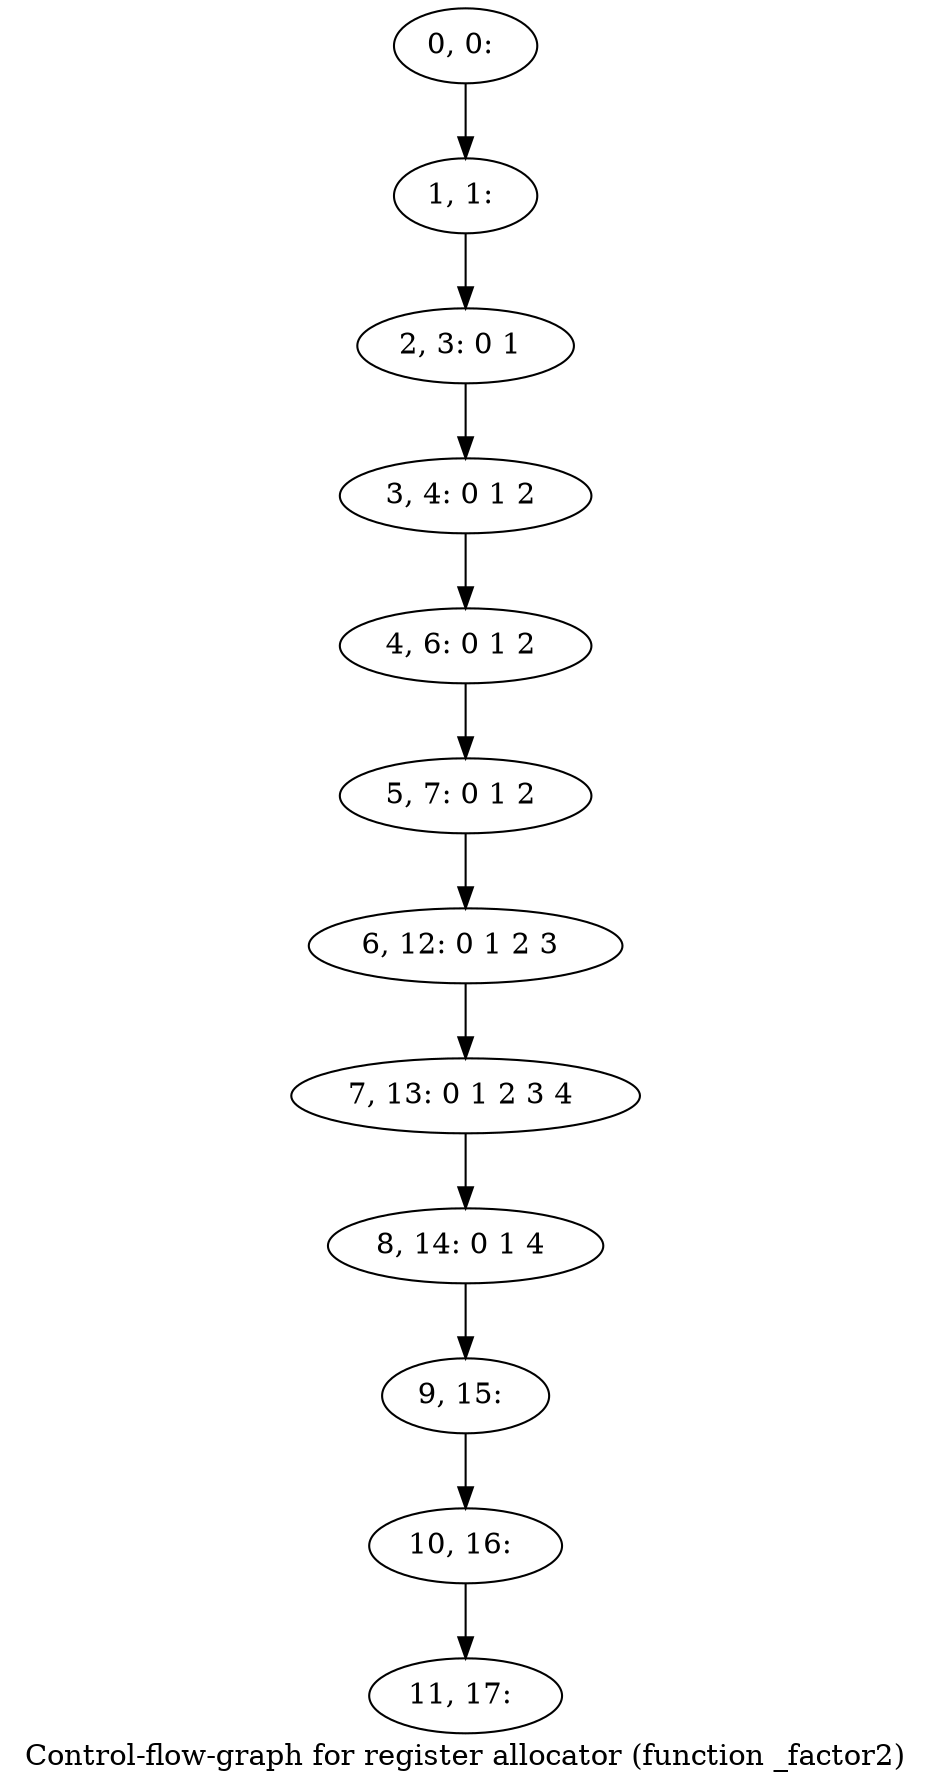 digraph G {
graph [label="Control-flow-graph for register allocator (function _factor2)"]
0[label="0, 0: "];
1[label="1, 1: "];
2[label="2, 3: 0 1 "];
3[label="3, 4: 0 1 2 "];
4[label="4, 6: 0 1 2 "];
5[label="5, 7: 0 1 2 "];
6[label="6, 12: 0 1 2 3 "];
7[label="7, 13: 0 1 2 3 4 "];
8[label="8, 14: 0 1 4 "];
9[label="9, 15: "];
10[label="10, 16: "];
11[label="11, 17: "];
0->1 ;
1->2 ;
2->3 ;
3->4 ;
4->5 ;
5->6 ;
6->7 ;
7->8 ;
8->9 ;
9->10 ;
10->11 ;
}
